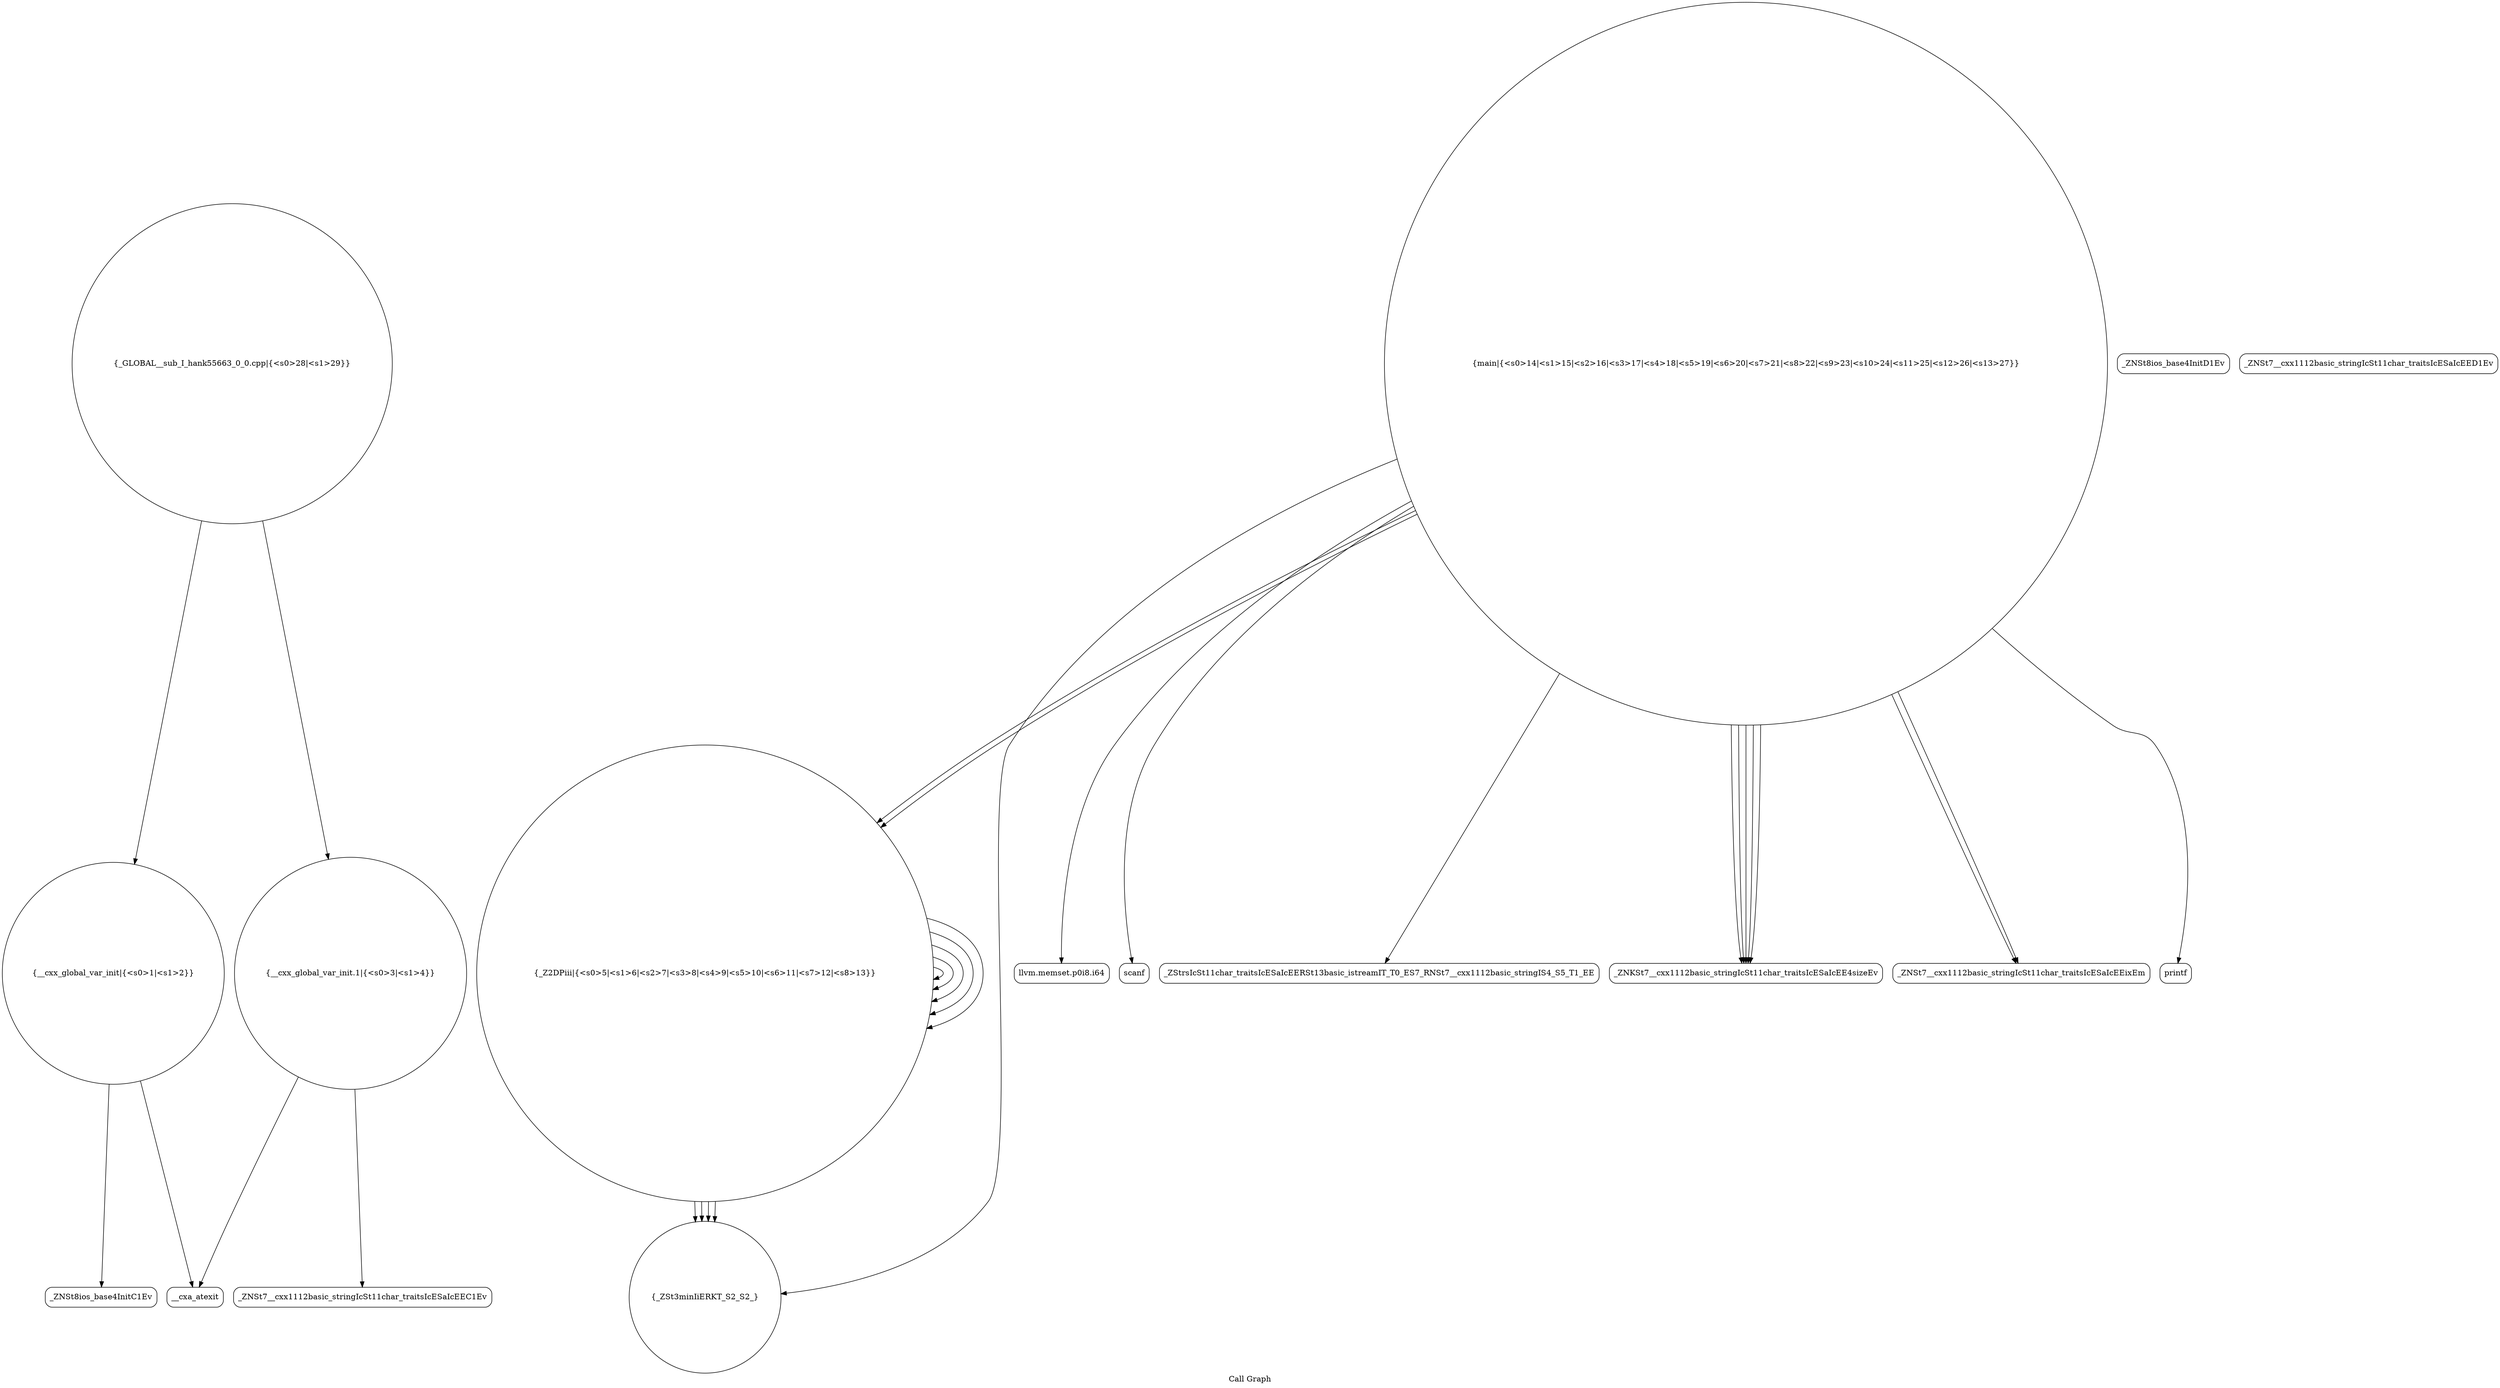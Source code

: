 digraph "Call Graph" {
	label="Call Graph";

	Node0x55676c51d950 [shape=record,shape=circle,label="{__cxx_global_var_init|{<s0>1|<s1>2}}"];
	Node0x55676c51d950:s0 -> Node0x55676c51dde0[color=black];
	Node0x55676c51d950:s1 -> Node0x55676c51dee0[color=black];
	Node0x55676c51e0e0 [shape=record,shape=circle,label="{_Z2DPiii|{<s0>5|<s1>6|<s2>7|<s3>8|<s4>9|<s5>10|<s6>11|<s7>12|<s8>13}}"];
	Node0x55676c51e0e0:s0 -> Node0x55676c51e0e0[color=black];
	Node0x55676c51e0e0:s1 -> Node0x55676c51e160[color=black];
	Node0x55676c51e0e0:s2 -> Node0x55676c51e0e0[color=black];
	Node0x55676c51e0e0:s3 -> Node0x55676c51e160[color=black];
	Node0x55676c51e0e0:s4 -> Node0x55676c51e0e0[color=black];
	Node0x55676c51e0e0:s5 -> Node0x55676c51e0e0[color=black];
	Node0x55676c51e0e0:s6 -> Node0x55676c51e160[color=black];
	Node0x55676c51e0e0:s7 -> Node0x55676c51e0e0[color=black];
	Node0x55676c51e0e0:s8 -> Node0x55676c51e160[color=black];
	Node0x55676c51e460 [shape=record,shape=Mrecord,label="{llvm.memset.p0i8.i64}"];
	Node0x55676c51de60 [shape=record,shape=Mrecord,label="{_ZNSt8ios_base4InitD1Ev}"];
	Node0x55676c51e1e0 [shape=record,shape=circle,label="{main|{<s0>14|<s1>15|<s2>16|<s3>17|<s4>18|<s5>19|<s6>20|<s7>21|<s8>22|<s9>23|<s10>24|<s11>25|<s12>26|<s13>27}}"];
	Node0x55676c51e1e0:s0 -> Node0x55676c51e260[color=black];
	Node0x55676c51e1e0:s1 -> Node0x55676c51e2e0[color=black];
	Node0x55676c51e1e0:s2 -> Node0x55676c51e360[color=black];
	Node0x55676c51e1e0:s3 -> Node0x55676c51e360[color=black];
	Node0x55676c51e1e0:s4 -> Node0x55676c51e3e0[color=black];
	Node0x55676c51e1e0:s5 -> Node0x55676c51e3e0[color=black];
	Node0x55676c51e1e0:s6 -> Node0x55676c51e460[color=black];
	Node0x55676c51e1e0:s7 -> Node0x55676c51e360[color=black];
	Node0x55676c51e1e0:s8 -> Node0x55676c51e0e0[color=black];
	Node0x55676c51e1e0:s9 -> Node0x55676c51e360[color=black];
	Node0x55676c51e1e0:s10 -> Node0x55676c51e360[color=black];
	Node0x55676c51e1e0:s11 -> Node0x55676c51e0e0[color=black];
	Node0x55676c51e1e0:s12 -> Node0x55676c51e160[color=black];
	Node0x55676c51e1e0:s13 -> Node0x55676c51e4e0[color=black];
	Node0x55676c51e560 [shape=record,shape=circle,label="{_GLOBAL__sub_I_hank55663_0_0.cpp|{<s0>28|<s1>29}}"];
	Node0x55676c51e560:s0 -> Node0x55676c51d950[color=black];
	Node0x55676c51e560:s1 -> Node0x55676c51df60[color=black];
	Node0x55676c51df60 [shape=record,shape=circle,label="{__cxx_global_var_init.1|{<s0>3|<s1>4}}"];
	Node0x55676c51df60:s0 -> Node0x55676c51dfe0[color=black];
	Node0x55676c51df60:s1 -> Node0x55676c51dee0[color=black];
	Node0x55676c51e2e0 [shape=record,shape=Mrecord,label="{_ZStrsIcSt11char_traitsIcESaIcEERSt13basic_istreamIT_T0_ES7_RNSt7__cxx1112basic_stringIS4_S5_T1_EE}"];
	Node0x55676c51e060 [shape=record,shape=Mrecord,label="{_ZNSt7__cxx1112basic_stringIcSt11char_traitsIcESaIcEED1Ev}"];
	Node0x55676c51e3e0 [shape=record,shape=Mrecord,label="{_ZNSt7__cxx1112basic_stringIcSt11char_traitsIcESaIcEEixEm}"];
	Node0x55676c51dde0 [shape=record,shape=Mrecord,label="{_ZNSt8ios_base4InitC1Ev}"];
	Node0x55676c51e160 [shape=record,shape=circle,label="{_ZSt3minIiERKT_S2_S2_}"];
	Node0x55676c51e4e0 [shape=record,shape=Mrecord,label="{printf}"];
	Node0x55676c51dee0 [shape=record,shape=Mrecord,label="{__cxa_atexit}"];
	Node0x55676c51e260 [shape=record,shape=Mrecord,label="{scanf}"];
	Node0x55676c51dfe0 [shape=record,shape=Mrecord,label="{_ZNSt7__cxx1112basic_stringIcSt11char_traitsIcESaIcEEC1Ev}"];
	Node0x55676c51e360 [shape=record,shape=Mrecord,label="{_ZNKSt7__cxx1112basic_stringIcSt11char_traitsIcESaIcEE4sizeEv}"];
}
